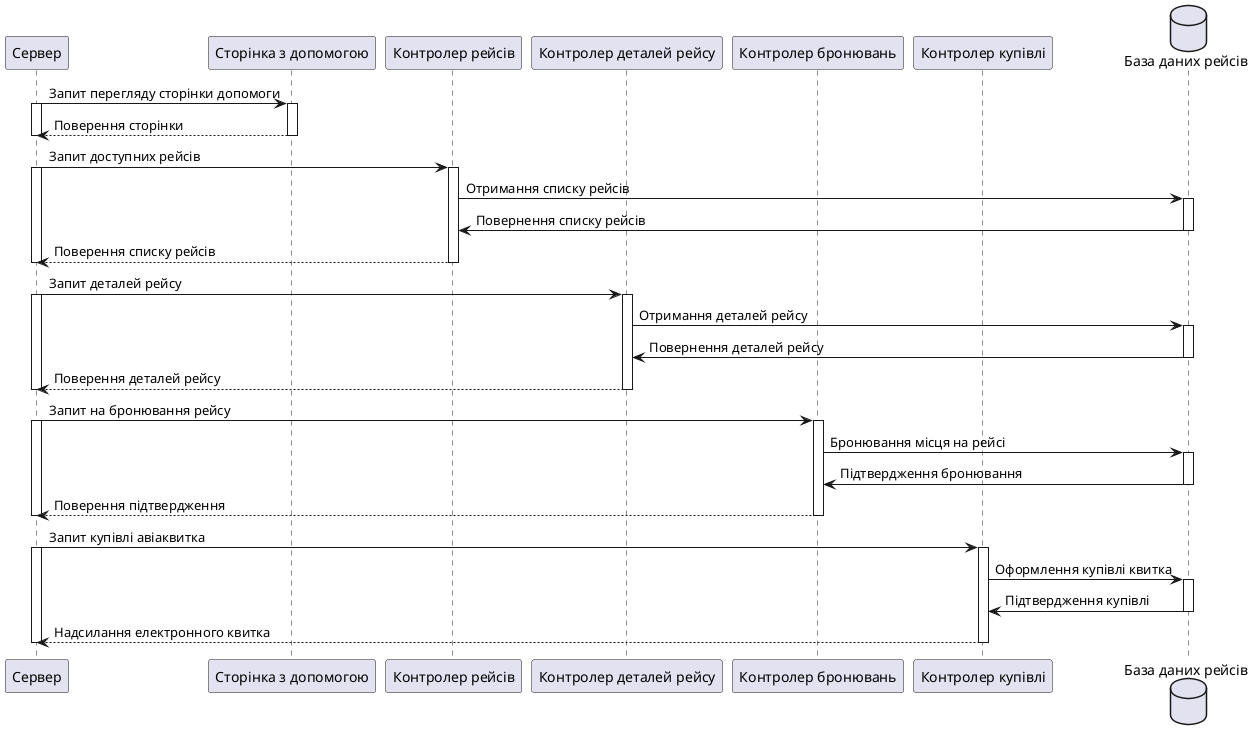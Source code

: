 @startuml lab3_2

participant "Сервер" as Server
participant "Сторінка з допомогою" as HelpPage
participant "Контролер рейсів" as FlightsController
participant "Контролер деталей рейсу" as FlightDetailsController
participant "Контролер бронювань" as BookingController
participant "Контролер купівлі" as PurchaseController
database "База даних рейсів" as FlightsDB

Server -> HelpPage : Запит перегляду сторінки допомоги
activate Server
activate HelpPage
HelpPage --> Server : Поверення сторінки
deactivate HelpPage
deactivate Server

Server -> FlightsController : Запит доступних рейсів
activate Server
activate FlightsController
FlightsController -> FlightsDB : Отримання списку рейсів
activate FlightsDB
FlightsDB -> FlightsController : Повернення списку рейсів
deactivate FlightsDB
FlightsController --> Server : Поверення списку рейсів
deactivate FlightsController
deactivate Server

Server -> FlightDetailsController : Запит деталей рейсу
activate Server
activate FlightDetailsController
FlightDetailsController -> FlightsDB : Отримання деталей рейсу
activate FlightsDB
FlightsDB -> FlightDetailsController : Повернення деталей рейсу
deactivate FlightsDB
FlightDetailsController --> Server : Поверення деталей рейсу
deactivate FlightDetailsController
deactivate Server

Server -> BookingController : Запит на бронювання рейсу
activate Server
activate BookingController
BookingController -> FlightsDB : Бронювання місця на рейсі
activate FlightsDB
FlightsDB -> BookingController : Підтвердження бронювання
deactivate FlightsDB
BookingController --> Server : Поверення підтвердження
deactivate BookingController
deactivate Server

Server -> PurchaseController : Запит купівлі авіаквитка
activate Server
activate PurchaseController
PurchaseController -> FlightsDB : Оформлення купівлі квитка
activate FlightsDB
FlightsDB -> PurchaseController : Підтвердження купівлі
deactivate FlightsDB
PurchaseController --> Server : Надсилання електронного квитка
deactivate PurchaseController
deactivate Server

@enduml
